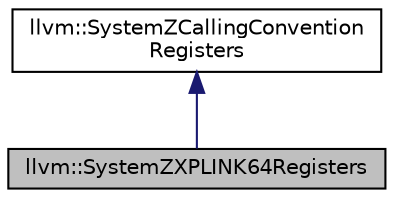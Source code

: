 digraph "llvm::SystemZXPLINK64Registers"
{
 // LATEX_PDF_SIZE
  bgcolor="transparent";
  edge [fontname="Helvetica",fontsize="10",labelfontname="Helvetica",labelfontsize="10"];
  node [fontname="Helvetica",fontsize="10",shape=record];
  Node1 [label="llvm::SystemZXPLINK64Registers",height=0.2,width=0.4,color="black", fillcolor="grey75", style="filled", fontcolor="black",tooltip="XPLINK64 calling convention specific use registers Particular to z/OS when in 64 bit mode."];
  Node2 -> Node1 [dir="back",color="midnightblue",fontsize="10",style="solid",fontname="Helvetica"];
  Node2 [label="llvm::SystemZCallingConvention\lRegisters",height=0.2,width=0.4,color="black",URL="$classllvm_1_1SystemZCallingConventionRegisters.html",tooltip="A SystemZ-specific class detailing special use registers particular for calling conventions."];
}
